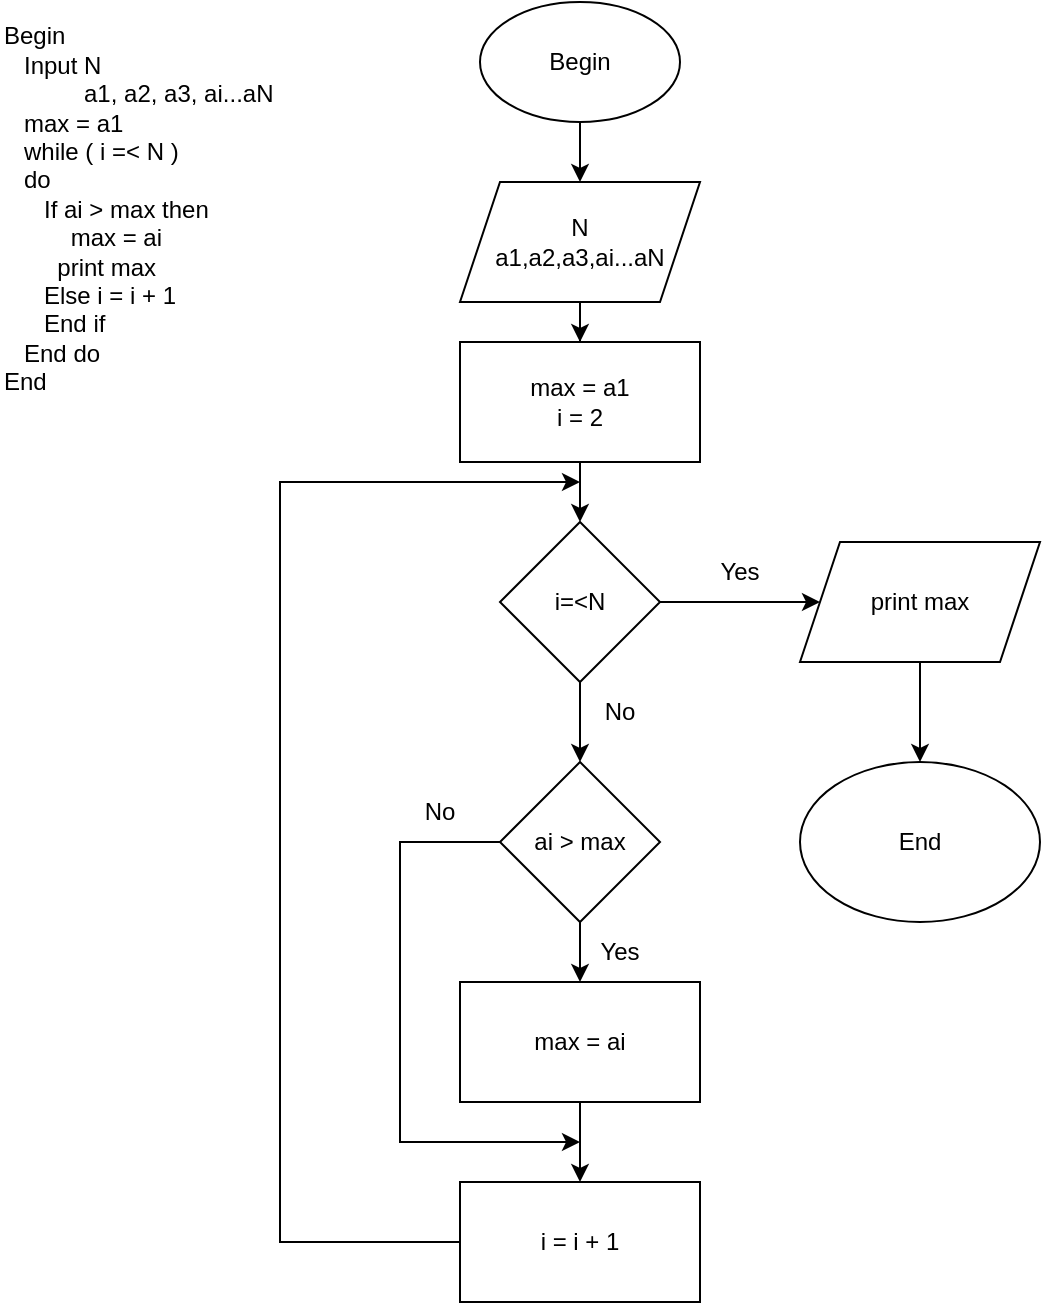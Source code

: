 <mxfile version="21.1.4" type="device">
  <diagram id="39f-_u-m1g1IPYjlEVk5" name="Trang-1">
    <mxGraphModel dx="1235" dy="-533" grid="1" gridSize="10" guides="1" tooltips="1" connect="1" arrows="1" fold="1" page="1" pageScale="1" pageWidth="827" pageHeight="1169" math="0" shadow="0">
      <root>
        <mxCell id="0" />
        <mxCell id="1" parent="0" />
        <mxCell id="WfWpO_GH9tdGwcml0zEw-1" value="Begin&lt;br&gt;&amp;nbsp; &amp;nbsp;Input N&lt;br&gt;&amp;nbsp; &amp;nbsp; &amp;nbsp; &amp;nbsp; &amp;nbsp; &amp;nbsp; a1, a2, a3, ai...aN&lt;br&gt;&amp;nbsp; &amp;nbsp;max = a1&lt;br&gt;&amp;nbsp; &amp;nbsp;while ( i =&amp;lt; N )&lt;br&gt;&amp;nbsp; &amp;nbsp;do&lt;br&gt;&amp;nbsp; &amp;nbsp; &amp;nbsp; If ai &amp;gt; max then&lt;br&gt;&amp;nbsp; &amp;nbsp; &amp;nbsp; &amp;nbsp; &amp;nbsp; max = ai&lt;br&gt;&amp;nbsp; &amp;nbsp; &amp;nbsp; &amp;nbsp; print max&lt;br&gt;&amp;nbsp; &amp;nbsp; &amp;nbsp; Else i = i + 1&lt;br&gt;&amp;nbsp; &amp;nbsp; &amp;nbsp; End if&lt;br&gt;&amp;nbsp; &amp;nbsp;End do&lt;br&gt;End&lt;br&gt;&amp;nbsp; &amp;nbsp; &amp;nbsp; &amp;nbsp; &amp;nbsp;&amp;nbsp;&lt;br&gt;&amp;nbsp; &amp;nbsp;&lt;br&gt;&amp;nbsp; &amp;nbsp;" style="text;html=1;strokeColor=none;fillColor=none;align=left;verticalAlign=middle;whiteSpace=wrap;rounded=0;" vertex="1" parent="1">
          <mxGeometry x="40" y="1240" width="210" height="130" as="geometry" />
        </mxCell>
        <mxCell id="WfWpO_GH9tdGwcml0zEw-10" value="" style="edgeStyle=orthogonalEdgeStyle;rounded=0;orthogonalLoop=1;jettySize=auto;html=1;entryX=0.5;entryY=0;entryDx=0;entryDy=0;" edge="1" parent="1" source="WfWpO_GH9tdGwcml0zEw-2" target="WfWpO_GH9tdGwcml0zEw-3">
          <mxGeometry relative="1" as="geometry">
            <Array as="points" />
          </mxGeometry>
        </mxCell>
        <mxCell id="WfWpO_GH9tdGwcml0zEw-2" value="Begin" style="ellipse;whiteSpace=wrap;html=1;" vertex="1" parent="1">
          <mxGeometry x="280" y="1180" width="100" height="60" as="geometry" />
        </mxCell>
        <mxCell id="WfWpO_GH9tdGwcml0zEw-13" style="edgeStyle=orthogonalEdgeStyle;rounded=0;orthogonalLoop=1;jettySize=auto;html=1;entryX=0.5;entryY=0;entryDx=0;entryDy=0;" edge="1" parent="1" source="WfWpO_GH9tdGwcml0zEw-3" target="WfWpO_GH9tdGwcml0zEw-4">
          <mxGeometry relative="1" as="geometry" />
        </mxCell>
        <mxCell id="WfWpO_GH9tdGwcml0zEw-3" value="N&lt;br&gt;a1,a2,a3,ai...aN" style="shape=parallelogram;perimeter=parallelogramPerimeter;whiteSpace=wrap;html=1;fixedSize=1;" vertex="1" parent="1">
          <mxGeometry x="270" y="1270" width="120" height="60" as="geometry" />
        </mxCell>
        <mxCell id="WfWpO_GH9tdGwcml0zEw-14" style="edgeStyle=orthogonalEdgeStyle;rounded=0;orthogonalLoop=1;jettySize=auto;html=1;entryX=0.5;entryY=0;entryDx=0;entryDy=0;" edge="1" parent="1" source="WfWpO_GH9tdGwcml0zEw-4" target="WfWpO_GH9tdGwcml0zEw-5">
          <mxGeometry relative="1" as="geometry" />
        </mxCell>
        <mxCell id="WfWpO_GH9tdGwcml0zEw-4" value="max = a1&lt;br&gt;i = 2" style="rounded=0;whiteSpace=wrap;html=1;" vertex="1" parent="1">
          <mxGeometry x="270" y="1350" width="120" height="60" as="geometry" />
        </mxCell>
        <mxCell id="WfWpO_GH9tdGwcml0zEw-15" style="edgeStyle=orthogonalEdgeStyle;rounded=0;orthogonalLoop=1;jettySize=auto;html=1;" edge="1" parent="1" source="WfWpO_GH9tdGwcml0zEw-5" target="WfWpO_GH9tdGwcml0zEw-7">
          <mxGeometry relative="1" as="geometry" />
        </mxCell>
        <mxCell id="WfWpO_GH9tdGwcml0zEw-16" style="edgeStyle=orthogonalEdgeStyle;rounded=0;orthogonalLoop=1;jettySize=auto;html=1;entryX=0;entryY=0.5;entryDx=0;entryDy=0;" edge="1" parent="1" source="WfWpO_GH9tdGwcml0zEw-5" target="WfWpO_GH9tdGwcml0zEw-6">
          <mxGeometry relative="1" as="geometry" />
        </mxCell>
        <mxCell id="WfWpO_GH9tdGwcml0zEw-5" value="i=&amp;lt;N" style="rhombus;whiteSpace=wrap;html=1;" vertex="1" parent="1">
          <mxGeometry x="290" y="1440" width="80" height="80" as="geometry" />
        </mxCell>
        <mxCell id="WfWpO_GH9tdGwcml0zEw-22" value="" style="edgeStyle=orthogonalEdgeStyle;rounded=0;orthogonalLoop=1;jettySize=auto;html=1;" edge="1" parent="1" source="WfWpO_GH9tdGwcml0zEw-6" target="WfWpO_GH9tdGwcml0zEw-21">
          <mxGeometry relative="1" as="geometry" />
        </mxCell>
        <mxCell id="WfWpO_GH9tdGwcml0zEw-6" value="print max" style="shape=parallelogram;perimeter=parallelogramPerimeter;whiteSpace=wrap;html=1;fixedSize=1;" vertex="1" parent="1">
          <mxGeometry x="440" y="1450" width="120" height="60" as="geometry" />
        </mxCell>
        <mxCell id="WfWpO_GH9tdGwcml0zEw-17" style="edgeStyle=orthogonalEdgeStyle;rounded=0;orthogonalLoop=1;jettySize=auto;html=1;entryX=0.5;entryY=0;entryDx=0;entryDy=0;" edge="1" parent="1" source="WfWpO_GH9tdGwcml0zEw-7" target="WfWpO_GH9tdGwcml0zEw-8">
          <mxGeometry relative="1" as="geometry" />
        </mxCell>
        <mxCell id="WfWpO_GH9tdGwcml0zEw-28" value="" style="edgeStyle=orthogonalEdgeStyle;rounded=0;orthogonalLoop=1;jettySize=auto;html=1;" edge="1" parent="1" source="WfWpO_GH9tdGwcml0zEw-7">
          <mxGeometry relative="1" as="geometry">
            <mxPoint x="330" y="1750" as="targetPoint" />
            <Array as="points">
              <mxPoint x="240" y="1600" />
              <mxPoint x="240" y="1750" />
            </Array>
          </mxGeometry>
        </mxCell>
        <mxCell id="WfWpO_GH9tdGwcml0zEw-7" value="ai &amp;gt; max" style="rhombus;whiteSpace=wrap;html=1;" vertex="1" parent="1">
          <mxGeometry x="290" y="1560" width="80" height="80" as="geometry" />
        </mxCell>
        <mxCell id="WfWpO_GH9tdGwcml0zEw-19" value="" style="edgeStyle=orthogonalEdgeStyle;rounded=0;orthogonalLoop=1;jettySize=auto;html=1;" edge="1" parent="1" source="WfWpO_GH9tdGwcml0zEw-8" target="WfWpO_GH9tdGwcml0zEw-9">
          <mxGeometry relative="1" as="geometry" />
        </mxCell>
        <mxCell id="WfWpO_GH9tdGwcml0zEw-8" value="max = ai" style="rounded=0;whiteSpace=wrap;html=1;" vertex="1" parent="1">
          <mxGeometry x="270" y="1670" width="120" height="60" as="geometry" />
        </mxCell>
        <mxCell id="WfWpO_GH9tdGwcml0zEw-20" style="edgeStyle=orthogonalEdgeStyle;rounded=0;orthogonalLoop=1;jettySize=auto;html=1;" edge="1" parent="1" source="WfWpO_GH9tdGwcml0zEw-9">
          <mxGeometry relative="1" as="geometry">
            <mxPoint x="330" y="1420" as="targetPoint" />
            <Array as="points">
              <mxPoint x="180" y="1800" />
              <mxPoint x="180" y="1420" />
            </Array>
          </mxGeometry>
        </mxCell>
        <mxCell id="WfWpO_GH9tdGwcml0zEw-9" value="i = i + 1" style="rounded=0;whiteSpace=wrap;html=1;" vertex="1" parent="1">
          <mxGeometry x="270" y="1770" width="120" height="60" as="geometry" />
        </mxCell>
        <mxCell id="WfWpO_GH9tdGwcml0zEw-21" value="End" style="ellipse;whiteSpace=wrap;html=1;" vertex="1" parent="1">
          <mxGeometry x="440" y="1560" width="120" height="80" as="geometry" />
        </mxCell>
        <mxCell id="WfWpO_GH9tdGwcml0zEw-23" value="Yes" style="text;html=1;strokeColor=none;fillColor=none;align=center;verticalAlign=middle;whiteSpace=wrap;rounded=0;" vertex="1" parent="1">
          <mxGeometry x="380" y="1450" width="60" height="30" as="geometry" />
        </mxCell>
        <mxCell id="WfWpO_GH9tdGwcml0zEw-24" value="Yes" style="text;html=1;strokeColor=none;fillColor=none;align=center;verticalAlign=middle;whiteSpace=wrap;rounded=0;" vertex="1" parent="1">
          <mxGeometry x="320" y="1640" width="60" height="30" as="geometry" />
        </mxCell>
        <mxCell id="WfWpO_GH9tdGwcml0zEw-26" value="No" style="text;html=1;strokeColor=none;fillColor=none;align=center;verticalAlign=middle;whiteSpace=wrap;rounded=0;" vertex="1" parent="1">
          <mxGeometry x="240" y="1570" width="40" height="30" as="geometry" />
        </mxCell>
        <mxCell id="WfWpO_GH9tdGwcml0zEw-27" value="No" style="text;html=1;strokeColor=none;fillColor=none;align=center;verticalAlign=middle;whiteSpace=wrap;rounded=0;" vertex="1" parent="1">
          <mxGeometry x="320" y="1520" width="60" height="30" as="geometry" />
        </mxCell>
      </root>
    </mxGraphModel>
  </diagram>
</mxfile>
